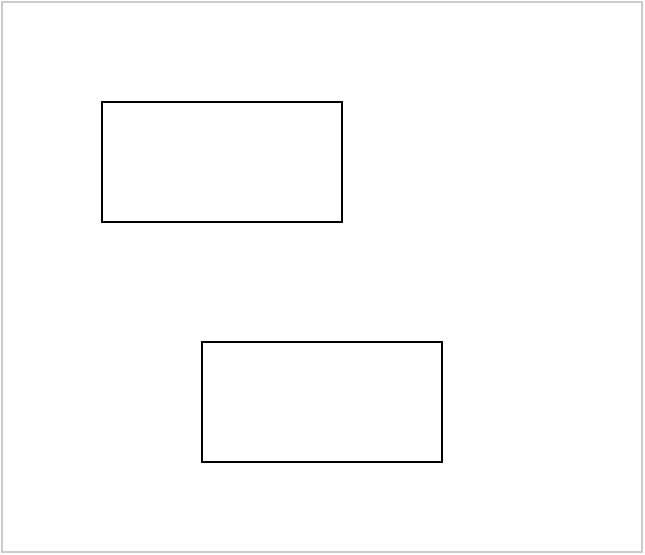 <mxfile version="20.6.0" type="github">
  <diagram id="qZ1WXO3TSN-r63PpBMhL" name="Страница 1">
    <mxGraphModel dx="1618" dy="891" grid="1" gridSize="10" guides="1" tooltips="1" connect="1" arrows="1" fold="1" page="1" pageScale="1" pageWidth="827" pageHeight="1169" math="0" shadow="0">
      <root>
        <mxCell id="0" />
        <mxCell id="1" parent="0" />
        <mxCell id="RTadN0CBRHwBg-Y9QYPn-3" value="" style="rounded=0;whiteSpace=wrap;html=1;fillColor=none;opacity=20;" vertex="1" parent="1">
          <mxGeometry x="240" y="230" width="320" height="275" as="geometry" />
        </mxCell>
        <mxCell id="RTadN0CBRHwBg-Y9QYPn-1" value="" style="rounded=0;whiteSpace=wrap;html=1;" vertex="1" parent="1">
          <mxGeometry x="340" y="400" width="120" height="60" as="geometry" />
        </mxCell>
        <mxCell id="RTadN0CBRHwBg-Y9QYPn-2" value="" style="rounded=0;whiteSpace=wrap;html=1;" vertex="1" parent="1">
          <mxGeometry x="290" y="280" width="120" height="60" as="geometry" />
        </mxCell>
      </root>
    </mxGraphModel>
  </diagram>
</mxfile>
